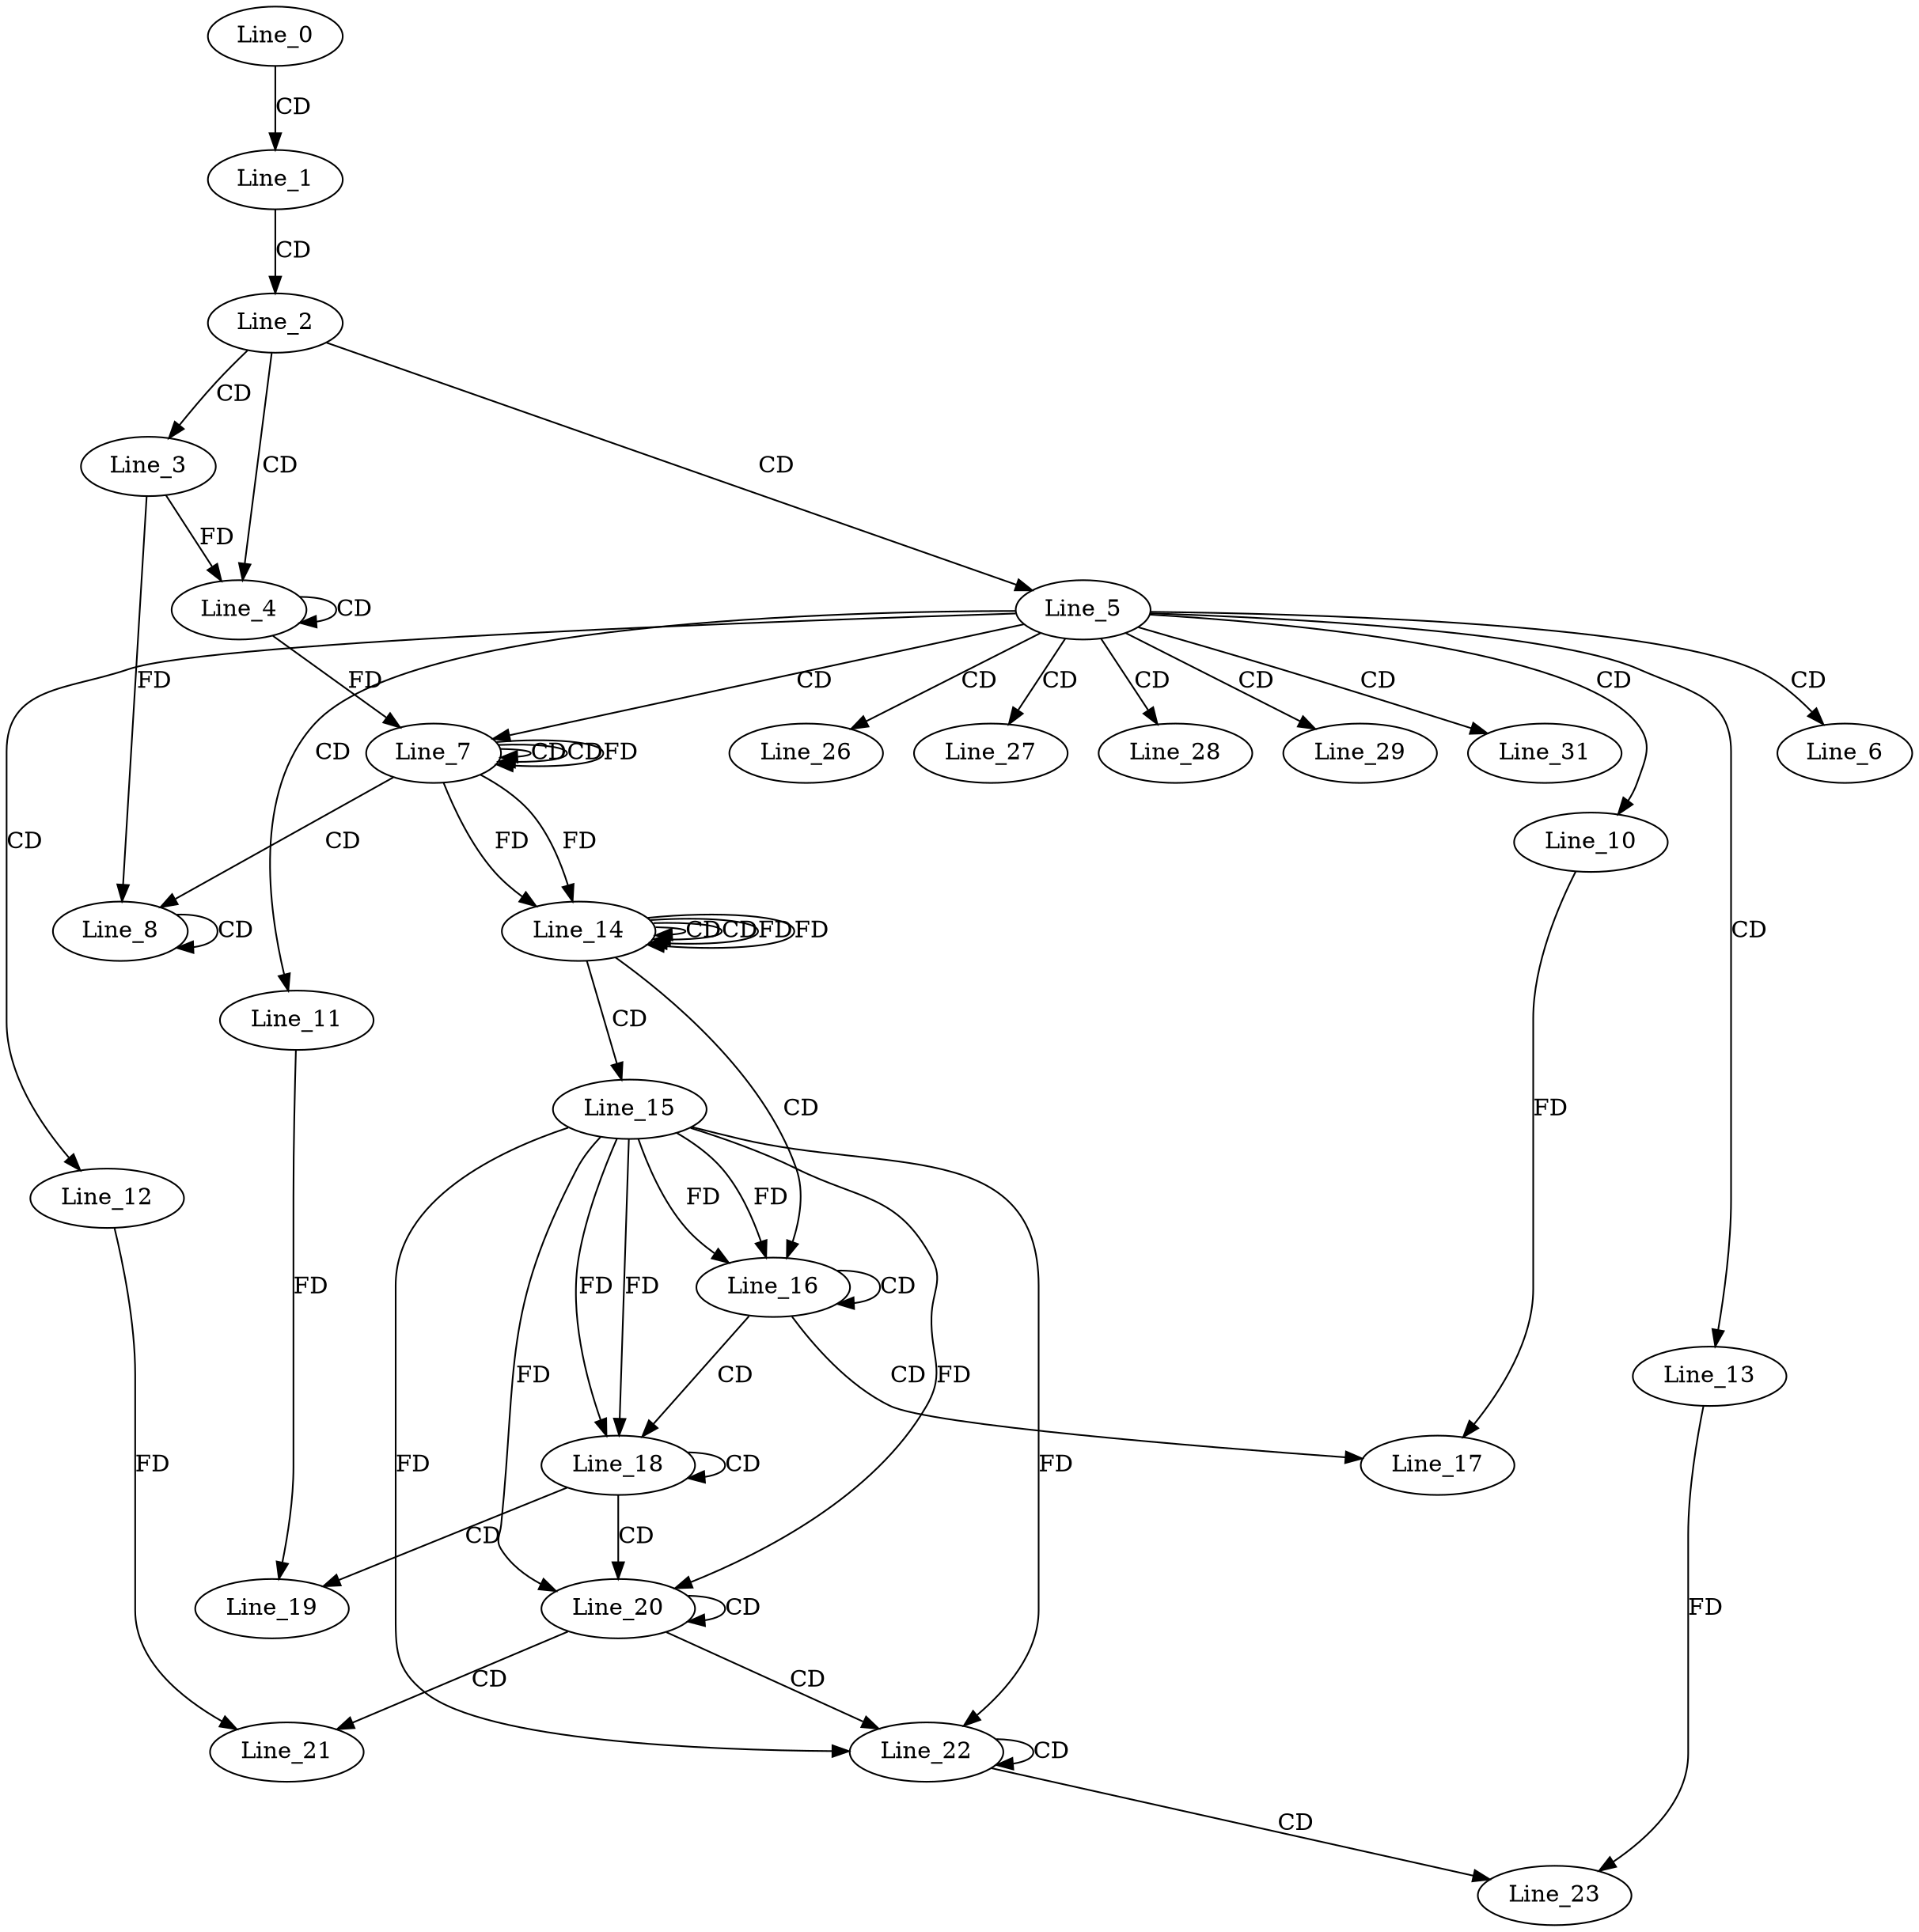 digraph G {
  Line_0;
  Line_1;
  Line_2;
  Line_3;
  Line_4;
  Line_4;
  Line_5;
  Line_6;
  Line_7;
  Line_7;
  Line_7;
  Line_8;
  Line_8;
  Line_10;
  Line_11;
  Line_12;
  Line_13;
  Line_14;
  Line_14;
  Line_14;
  Line_15;
  Line_16;
  Line_16;
  Line_17;
  Line_18;
  Line_18;
  Line_19;
  Line_20;
  Line_20;
  Line_21;
  Line_22;
  Line_22;
  Line_23;
  Line_26;
  Line_27;
  Line_28;
  Line_29;
  Line_31;
  Line_0 -> Line_1 [ label="CD" ];
  Line_1 -> Line_2 [ label="CD" ];
  Line_2 -> Line_3 [ label="CD" ];
  Line_2 -> Line_4 [ label="CD" ];
  Line_4 -> Line_4 [ label="CD" ];
  Line_3 -> Line_4 [ label="FD" ];
  Line_2 -> Line_5 [ label="CD" ];
  Line_5 -> Line_6 [ label="CD" ];
  Line_5 -> Line_7 [ label="CD" ];
  Line_7 -> Line_7 [ label="CD" ];
  Line_4 -> Line_7 [ label="FD" ];
  Line_7 -> Line_7 [ label="CD" ];
  Line_7 -> Line_7 [ label="FD" ];
  Line_7 -> Line_8 [ label="CD" ];
  Line_8 -> Line_8 [ label="CD" ];
  Line_3 -> Line_8 [ label="FD" ];
  Line_5 -> Line_10 [ label="CD" ];
  Line_5 -> Line_11 [ label="CD" ];
  Line_5 -> Line_12 [ label="CD" ];
  Line_5 -> Line_13 [ label="CD" ];
  Line_14 -> Line_14 [ label="CD" ];
  Line_7 -> Line_14 [ label="FD" ];
  Line_14 -> Line_14 [ label="CD" ];
  Line_14 -> Line_14 [ label="FD" ];
  Line_7 -> Line_14 [ label="FD" ];
  Line_14 -> Line_15 [ label="CD" ];
  Line_14 -> Line_16 [ label="CD" ];
  Line_15 -> Line_16 [ label="FD" ];
  Line_16 -> Line_16 [ label="CD" ];
  Line_15 -> Line_16 [ label="FD" ];
  Line_16 -> Line_17 [ label="CD" ];
  Line_10 -> Line_17 [ label="FD" ];
  Line_16 -> Line_18 [ label="CD" ];
  Line_15 -> Line_18 [ label="FD" ];
  Line_18 -> Line_18 [ label="CD" ];
  Line_15 -> Line_18 [ label="FD" ];
  Line_18 -> Line_19 [ label="CD" ];
  Line_11 -> Line_19 [ label="FD" ];
  Line_18 -> Line_20 [ label="CD" ];
  Line_15 -> Line_20 [ label="FD" ];
  Line_20 -> Line_20 [ label="CD" ];
  Line_15 -> Line_20 [ label="FD" ];
  Line_20 -> Line_21 [ label="CD" ];
  Line_12 -> Line_21 [ label="FD" ];
  Line_20 -> Line_22 [ label="CD" ];
  Line_15 -> Line_22 [ label="FD" ];
  Line_22 -> Line_22 [ label="CD" ];
  Line_15 -> Line_22 [ label="FD" ];
  Line_22 -> Line_23 [ label="CD" ];
  Line_13 -> Line_23 [ label="FD" ];
  Line_5 -> Line_26 [ label="CD" ];
  Line_5 -> Line_27 [ label="CD" ];
  Line_5 -> Line_28 [ label="CD" ];
  Line_5 -> Line_29 [ label="CD" ];
  Line_5 -> Line_31 [ label="CD" ];
  Line_14 -> Line_14 [ label="FD" ];
}
